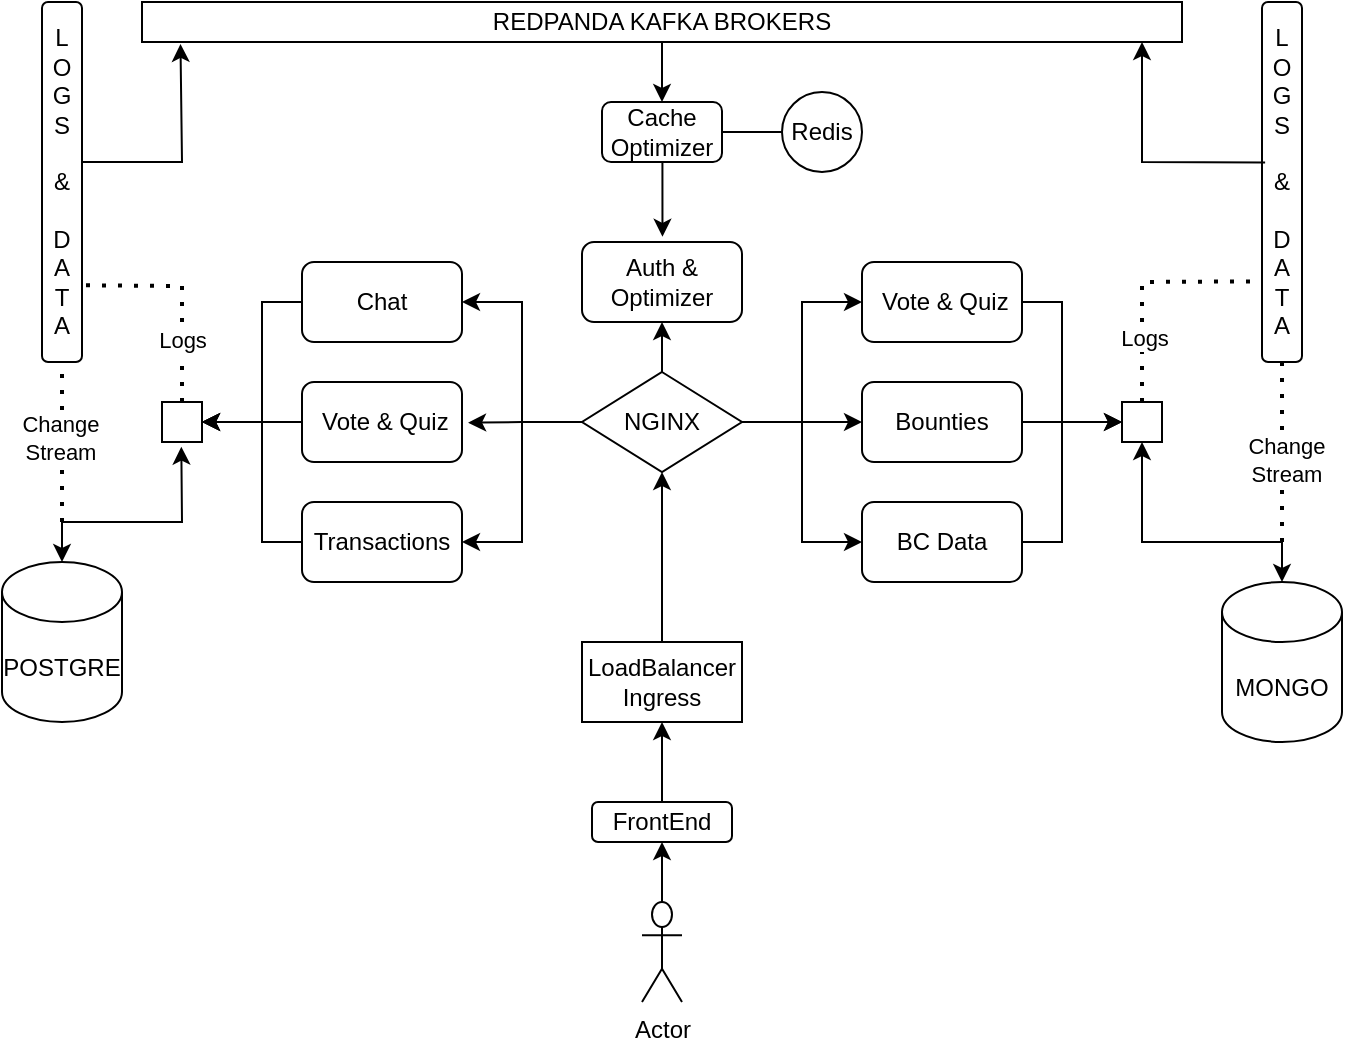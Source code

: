 <mxfile version="22.0.6" type="github">
  <diagram name="Page-1" id="eoBrv_t0rzmpOHxO-e9C">
    <mxGraphModel dx="553" dy="299" grid="1" gridSize="10" guides="1" tooltips="1" connect="1" arrows="1" fold="1" page="1" pageScale="1" pageWidth="850" pageHeight="1100" math="0" shadow="0">
      <root>
        <mxCell id="0" />
        <mxCell id="1" parent="0" />
        <mxCell id="UR-IrCN6jKXWbAuP3_pg-9" style="edgeStyle=orthogonalEdgeStyle;rounded=0;orthogonalLoop=1;jettySize=auto;html=1;entryX=0.5;entryY=1;entryDx=0;entryDy=0;" parent="1" source="UR-IrCN6jKXWbAuP3_pg-1" target="UR-IrCN6jKXWbAuP3_pg-2" edge="1">
          <mxGeometry relative="1" as="geometry" />
        </mxCell>
        <mxCell id="UR-IrCN6jKXWbAuP3_pg-1" value="Actor" style="shape=umlActor;verticalLabelPosition=bottom;verticalAlign=top;html=1;outlineConnect=0;" parent="1" vertex="1">
          <mxGeometry x="450" y="450" width="20" height="50" as="geometry" />
        </mxCell>
        <mxCell id="UR-IrCN6jKXWbAuP3_pg-13" style="edgeStyle=orthogonalEdgeStyle;rounded=0;orthogonalLoop=1;jettySize=auto;html=1;entryX=0.5;entryY=1;entryDx=0;entryDy=0;" parent="1" source="UR-IrCN6jKXWbAuP3_pg-2" target="UR-IrCN6jKXWbAuP3_pg-12" edge="1">
          <mxGeometry relative="1" as="geometry" />
        </mxCell>
        <mxCell id="UR-IrCN6jKXWbAuP3_pg-2" value="FrontEnd" style="rounded=1;whiteSpace=wrap;html=1;" parent="1" vertex="1">
          <mxGeometry x="425" y="400" width="70" height="20" as="geometry" />
        </mxCell>
        <mxCell id="UR-IrCN6jKXWbAuP3_pg-56" style="edgeStyle=orthogonalEdgeStyle;rounded=0;orthogonalLoop=1;jettySize=auto;html=1;entryX=1;entryY=0.5;entryDx=0;entryDy=0;" parent="1" source="UR-IrCN6jKXWbAuP3_pg-5" target="UR-IrCN6jKXWbAuP3_pg-16" edge="1">
          <mxGeometry relative="1" as="geometry" />
        </mxCell>
        <mxCell id="UR-IrCN6jKXWbAuP3_pg-57" style="edgeStyle=orthogonalEdgeStyle;rounded=0;orthogonalLoop=1;jettySize=auto;html=1;entryX=1;entryY=0.5;entryDx=0;entryDy=0;" parent="1" source="UR-IrCN6jKXWbAuP3_pg-5" target="UR-IrCN6jKXWbAuP3_pg-17" edge="1">
          <mxGeometry relative="1" as="geometry" />
        </mxCell>
        <mxCell id="UR-IrCN6jKXWbAuP3_pg-58" style="edgeStyle=orthogonalEdgeStyle;rounded=0;orthogonalLoop=1;jettySize=auto;html=1;entryX=0;entryY=0.5;entryDx=0;entryDy=0;" parent="1" source="UR-IrCN6jKXWbAuP3_pg-5" target="UR-IrCN6jKXWbAuP3_pg-18" edge="1">
          <mxGeometry relative="1" as="geometry">
            <Array as="points">
              <mxPoint x="530" y="210" />
              <mxPoint x="530" y="150" />
            </Array>
          </mxGeometry>
        </mxCell>
        <mxCell id="UR-IrCN6jKXWbAuP3_pg-59" style="edgeStyle=orthogonalEdgeStyle;rounded=0;orthogonalLoop=1;jettySize=auto;html=1;" parent="1" source="UR-IrCN6jKXWbAuP3_pg-5" target="UR-IrCN6jKXWbAuP3_pg-7" edge="1">
          <mxGeometry relative="1" as="geometry" />
        </mxCell>
        <mxCell id="UR-IrCN6jKXWbAuP3_pg-60" style="edgeStyle=orthogonalEdgeStyle;rounded=0;orthogonalLoop=1;jettySize=auto;html=1;entryX=0;entryY=0.5;entryDx=0;entryDy=0;" parent="1" source="UR-IrCN6jKXWbAuP3_pg-5" target="UR-IrCN6jKXWbAuP3_pg-19" edge="1">
          <mxGeometry relative="1" as="geometry">
            <Array as="points">
              <mxPoint x="530" y="210" />
              <mxPoint x="530" y="270" />
            </Array>
          </mxGeometry>
        </mxCell>
        <mxCell id="UR-IrCN6jKXWbAuP3_pg-66" style="edgeStyle=orthogonalEdgeStyle;rounded=0;orthogonalLoop=1;jettySize=auto;html=1;entryX=0.5;entryY=1;entryDx=0;entryDy=0;" parent="1" source="UR-IrCN6jKXWbAuP3_pg-5" target="UR-IrCN6jKXWbAuP3_pg-20" edge="1">
          <mxGeometry relative="1" as="geometry" />
        </mxCell>
        <mxCell id="UR-IrCN6jKXWbAuP3_pg-5" value="NGINX" style="rhombus;whiteSpace=wrap;html=1;" parent="1" vertex="1">
          <mxGeometry x="420" y="185" width="80" height="50" as="geometry" />
        </mxCell>
        <mxCell id="UR-IrCN6jKXWbAuP3_pg-75" style="edgeStyle=orthogonalEdgeStyle;rounded=0;orthogonalLoop=1;jettySize=auto;html=1;entryX=0;entryY=0.5;entryDx=0;entryDy=0;" parent="1" source="UR-IrCN6jKXWbAuP3_pg-7" target="UR-IrCN6jKXWbAuP3_pg-73" edge="1">
          <mxGeometry relative="1" as="geometry" />
        </mxCell>
        <mxCell id="UR-IrCN6jKXWbAuP3_pg-7" value="Bounties" style="rounded=1;whiteSpace=wrap;html=1;" parent="1" vertex="1">
          <mxGeometry x="560" y="190" width="80" height="40" as="geometry" />
        </mxCell>
        <mxCell id="UR-IrCN6jKXWbAuP3_pg-14" style="edgeStyle=orthogonalEdgeStyle;rounded=0;orthogonalLoop=1;jettySize=auto;html=1;entryX=0.5;entryY=1;entryDx=0;entryDy=0;" parent="1" source="UR-IrCN6jKXWbAuP3_pg-12" target="UR-IrCN6jKXWbAuP3_pg-5" edge="1">
          <mxGeometry relative="1" as="geometry" />
        </mxCell>
        <mxCell id="UR-IrCN6jKXWbAuP3_pg-12" value="LoadBalancer&lt;br&gt;Ingress" style="rounded=0;whiteSpace=wrap;html=1;" parent="1" vertex="1">
          <mxGeometry x="420" y="320" width="80" height="40" as="geometry" />
        </mxCell>
        <mxCell id="UR-IrCN6jKXWbAuP3_pg-70" style="edgeStyle=orthogonalEdgeStyle;rounded=0;orthogonalLoop=1;jettySize=auto;html=1;entryX=1;entryY=0.5;entryDx=0;entryDy=0;" parent="1" source="UR-IrCN6jKXWbAuP3_pg-15" target="UR-IrCN6jKXWbAuP3_pg-69" edge="1">
          <mxGeometry relative="1" as="geometry" />
        </mxCell>
        <mxCell id="UR-IrCN6jKXWbAuP3_pg-15" value="&amp;nbsp;Vote &amp;amp; Quiz" style="rounded=1;whiteSpace=wrap;html=1;" parent="1" vertex="1">
          <mxGeometry x="280" y="190" width="80" height="40" as="geometry" />
        </mxCell>
        <mxCell id="UR-IrCN6jKXWbAuP3_pg-71" style="edgeStyle=orthogonalEdgeStyle;rounded=0;orthogonalLoop=1;jettySize=auto;html=1;entryX=1;entryY=0.5;entryDx=0;entryDy=0;" parent="1" source="UR-IrCN6jKXWbAuP3_pg-16" target="UR-IrCN6jKXWbAuP3_pg-69" edge="1">
          <mxGeometry relative="1" as="geometry">
            <Array as="points">
              <mxPoint x="260" y="150" />
              <mxPoint x="260" y="210" />
            </Array>
          </mxGeometry>
        </mxCell>
        <mxCell id="UR-IrCN6jKXWbAuP3_pg-16" value="Chat" style="rounded=1;whiteSpace=wrap;html=1;" parent="1" vertex="1">
          <mxGeometry x="280" y="130" width="80" height="40" as="geometry" />
        </mxCell>
        <mxCell id="UR-IrCN6jKXWbAuP3_pg-72" style="edgeStyle=orthogonalEdgeStyle;rounded=0;orthogonalLoop=1;jettySize=auto;html=1;entryX=1;entryY=0.5;entryDx=0;entryDy=0;" parent="1" source="UR-IrCN6jKXWbAuP3_pg-17" target="UR-IrCN6jKXWbAuP3_pg-69" edge="1">
          <mxGeometry relative="1" as="geometry">
            <Array as="points">
              <mxPoint x="260" y="270" />
              <mxPoint x="260" y="210" />
            </Array>
          </mxGeometry>
        </mxCell>
        <mxCell id="UR-IrCN6jKXWbAuP3_pg-17" value="Transactions" style="rounded=1;whiteSpace=wrap;html=1;" parent="1" vertex="1">
          <mxGeometry x="280" y="250" width="80" height="40" as="geometry" />
        </mxCell>
        <mxCell id="UR-IrCN6jKXWbAuP3_pg-74" style="edgeStyle=orthogonalEdgeStyle;rounded=0;orthogonalLoop=1;jettySize=auto;html=1;entryX=0;entryY=0.5;entryDx=0;entryDy=0;" parent="1" source="UR-IrCN6jKXWbAuP3_pg-18" target="UR-IrCN6jKXWbAuP3_pg-73" edge="1">
          <mxGeometry relative="1" as="geometry">
            <Array as="points">
              <mxPoint x="660" y="150" />
              <mxPoint x="660" y="210" />
            </Array>
          </mxGeometry>
        </mxCell>
        <mxCell id="UR-IrCN6jKXWbAuP3_pg-18" value="&amp;nbsp;Vote &amp;amp; Quiz" style="rounded=1;whiteSpace=wrap;html=1;" parent="1" vertex="1">
          <mxGeometry x="560" y="130" width="80" height="40" as="geometry" />
        </mxCell>
        <mxCell id="UR-IrCN6jKXWbAuP3_pg-19" value="BC Data" style="rounded=1;whiteSpace=wrap;html=1;" parent="1" vertex="1">
          <mxGeometry x="560" y="250" width="80" height="40" as="geometry" />
        </mxCell>
        <mxCell id="UR-IrCN6jKXWbAuP3_pg-20" value="Auth &amp;amp; Optimizer" style="rounded=1;whiteSpace=wrap;html=1;" parent="1" vertex="1">
          <mxGeometry x="420" y="120" width="80" height="40" as="geometry" />
        </mxCell>
        <mxCell id="UR-IrCN6jKXWbAuP3_pg-22" value="L&lt;br&gt;O&lt;br&gt;G&lt;br&gt;S&lt;br&gt;&lt;br&gt;&amp;amp;&lt;br&gt;&lt;br&gt;D&lt;br&gt;A&lt;br&gt;T&lt;br&gt;A" style="rounded=1;whiteSpace=wrap;html=1;" parent="1" vertex="1">
          <mxGeometry x="150" width="20" height="180" as="geometry" />
        </mxCell>
        <mxCell id="B5GzJtTrr5jTFHKweTcM-2" style="edgeStyle=orthogonalEdgeStyle;rounded=0;orthogonalLoop=1;jettySize=auto;html=1;entryX=0.5;entryY=0;entryDx=0;entryDy=0;" edge="1" parent="1" source="UR-IrCN6jKXWbAuP3_pg-43" target="B5GzJtTrr5jTFHKweTcM-1">
          <mxGeometry relative="1" as="geometry" />
        </mxCell>
        <mxCell id="UR-IrCN6jKXWbAuP3_pg-43" value="REDPANDA KAFKA BROKERS" style="rounded=0;whiteSpace=wrap;html=1;" parent="1" vertex="1">
          <mxGeometry x="200" width="520" height="20" as="geometry" />
        </mxCell>
        <mxCell id="UR-IrCN6jKXWbAuP3_pg-49" value="L&lt;br&gt;O&lt;br&gt;G&lt;br&gt;S&lt;br&gt;&lt;br&gt;&amp;amp;&lt;br&gt;&lt;br&gt;D&lt;br&gt;A&lt;br&gt;T&lt;br&gt;A" style="rounded=1;whiteSpace=wrap;html=1;" parent="1" vertex="1">
          <mxGeometry x="760" width="20" height="180" as="geometry" />
        </mxCell>
        <mxCell id="UR-IrCN6jKXWbAuP3_pg-55" style="edgeStyle=orthogonalEdgeStyle;rounded=0;orthogonalLoop=1;jettySize=auto;html=1;entryX=1.038;entryY=0.508;entryDx=0;entryDy=0;entryPerimeter=0;" parent="1" source="UR-IrCN6jKXWbAuP3_pg-5" target="UR-IrCN6jKXWbAuP3_pg-15" edge="1">
          <mxGeometry relative="1" as="geometry" />
        </mxCell>
        <mxCell id="UR-IrCN6jKXWbAuP3_pg-61" value="POSTGRE" style="shape=cylinder3;whiteSpace=wrap;html=1;boundedLbl=1;backgroundOutline=1;size=15;" parent="1" vertex="1">
          <mxGeometry x="130" y="280" width="60" height="80" as="geometry" />
        </mxCell>
        <mxCell id="UR-IrCN6jKXWbAuP3_pg-62" value="MONGO" style="shape=cylinder3;whiteSpace=wrap;html=1;boundedLbl=1;backgroundOutline=1;size=15;" parent="1" vertex="1">
          <mxGeometry x="740" y="290" width="60" height="80" as="geometry" />
        </mxCell>
        <mxCell id="UR-IrCN6jKXWbAuP3_pg-69" value="" style="rounded=0;whiteSpace=wrap;html=1;" parent="1" vertex="1">
          <mxGeometry x="210" y="200" width="20" height="20" as="geometry" />
        </mxCell>
        <mxCell id="UR-IrCN6jKXWbAuP3_pg-73" value="" style="rounded=0;whiteSpace=wrap;html=1;" parent="1" vertex="1">
          <mxGeometry x="690" y="200" width="20" height="20" as="geometry" />
        </mxCell>
        <mxCell id="UR-IrCN6jKXWbAuP3_pg-79" value="" style="endArrow=none;html=1;rounded=0;" parent="1" edge="1">
          <mxGeometry width="50" height="50" relative="1" as="geometry">
            <mxPoint x="640" y="270" as="sourcePoint" />
            <mxPoint x="660" y="210" as="targetPoint" />
            <Array as="points">
              <mxPoint x="660" y="270" />
            </Array>
          </mxGeometry>
        </mxCell>
        <mxCell id="UR-IrCN6jKXWbAuP3_pg-81" value="" style="endArrow=classic;startArrow=classic;html=1;rounded=0;entryX=0.483;entryY=1.117;entryDx=0;entryDy=0;entryPerimeter=0;exitX=0.5;exitY=0;exitDx=0;exitDy=0;exitPerimeter=0;" parent="1" source="UR-IrCN6jKXWbAuP3_pg-61" target="UR-IrCN6jKXWbAuP3_pg-69" edge="1">
          <mxGeometry width="50" height="50" relative="1" as="geometry">
            <mxPoint x="170" y="290" as="sourcePoint" />
            <mxPoint x="330" y="280" as="targetPoint" />
            <Array as="points">
              <mxPoint x="160" y="270" />
              <mxPoint x="160" y="260" />
              <mxPoint x="220" y="260" />
            </Array>
          </mxGeometry>
        </mxCell>
        <mxCell id="UR-IrCN6jKXWbAuP3_pg-82" value="" style="endArrow=classic;startArrow=classic;html=1;rounded=0;entryX=0.5;entryY=1;entryDx=0;entryDy=0;exitX=0.5;exitY=0;exitDx=0;exitDy=0;exitPerimeter=0;" parent="1" source="UR-IrCN6jKXWbAuP3_pg-62" target="UR-IrCN6jKXWbAuP3_pg-73" edge="1">
          <mxGeometry width="50" height="50" relative="1" as="geometry">
            <mxPoint x="750" y="320" as="sourcePoint" />
            <mxPoint x="800" y="220" as="targetPoint" />
            <Array as="points">
              <mxPoint x="770" y="270" />
              <mxPoint x="700" y="270" />
            </Array>
          </mxGeometry>
        </mxCell>
        <mxCell id="UR-IrCN6jKXWbAuP3_pg-83" value="" style="endArrow=none;dashed=1;html=1;dashPattern=1 3;strokeWidth=2;rounded=0;" parent="1" edge="1">
          <mxGeometry width="50" height="50" relative="1" as="geometry">
            <mxPoint x="160" y="260" as="sourcePoint" />
            <mxPoint x="160" y="180" as="targetPoint" />
          </mxGeometry>
        </mxCell>
        <mxCell id="UR-IrCN6jKXWbAuP3_pg-84" value="Change&lt;br&gt;Stream" style="edgeLabel;html=1;align=center;verticalAlign=middle;resizable=0;points=[];" parent="UR-IrCN6jKXWbAuP3_pg-83" vertex="1" connectable="0">
          <mxGeometry x="0.055" y="1" relative="1" as="geometry">
            <mxPoint as="offset" />
          </mxGeometry>
        </mxCell>
        <mxCell id="UR-IrCN6jKXWbAuP3_pg-85" value="" style="endArrow=none;dashed=1;html=1;dashPattern=1 3;strokeWidth=2;rounded=0;" parent="1" edge="1">
          <mxGeometry width="50" height="50" relative="1" as="geometry">
            <mxPoint x="770" y="270" as="sourcePoint" />
            <mxPoint x="770" y="180" as="targetPoint" />
          </mxGeometry>
        </mxCell>
        <mxCell id="UR-IrCN6jKXWbAuP3_pg-86" value="Change&lt;br&gt;Stream" style="edgeLabel;html=1;align=center;verticalAlign=middle;resizable=0;points=[];" parent="UR-IrCN6jKXWbAuP3_pg-85" vertex="1" connectable="0">
          <mxGeometry x="-0.073" y="-2" relative="1" as="geometry">
            <mxPoint as="offset" />
          </mxGeometry>
        </mxCell>
        <mxCell id="UR-IrCN6jKXWbAuP3_pg-87" value="" style="endArrow=none;dashed=1;html=1;dashPattern=1 3;strokeWidth=2;rounded=0;entryX=-0.186;entryY=0.776;entryDx=0;entryDy=0;entryPerimeter=0;" parent="1" target="UR-IrCN6jKXWbAuP3_pg-49" edge="1">
          <mxGeometry width="50" height="50" relative="1" as="geometry">
            <mxPoint x="700" y="200" as="sourcePoint" />
            <mxPoint x="700" y="140" as="targetPoint" />
            <Array as="points">
              <mxPoint x="700" y="140" />
            </Array>
          </mxGeometry>
        </mxCell>
        <mxCell id="UR-IrCN6jKXWbAuP3_pg-90" value="Logs" style="edgeLabel;html=1;align=center;verticalAlign=middle;resizable=0;points=[];" parent="UR-IrCN6jKXWbAuP3_pg-87" vertex="1" connectable="0">
          <mxGeometry x="-0.438" y="-1" relative="1" as="geometry">
            <mxPoint as="offset" />
          </mxGeometry>
        </mxCell>
        <mxCell id="UR-IrCN6jKXWbAuP3_pg-88" value="" style="endArrow=none;dashed=1;html=1;dashPattern=1 3;strokeWidth=2;rounded=0;entryX=1.029;entryY=0.787;entryDx=0;entryDy=0;entryPerimeter=0;" parent="1" target="UR-IrCN6jKXWbAuP3_pg-22" edge="1">
          <mxGeometry width="50" height="50" relative="1" as="geometry">
            <mxPoint x="220" y="200" as="sourcePoint" />
            <mxPoint x="276" y="140" as="targetPoint" />
            <Array as="points">
              <mxPoint x="220" y="142" />
            </Array>
          </mxGeometry>
        </mxCell>
        <mxCell id="UR-IrCN6jKXWbAuP3_pg-91" value="Logs" style="edgeLabel;html=1;align=center;verticalAlign=middle;resizable=0;points=[];" parent="UR-IrCN6jKXWbAuP3_pg-88" vertex="1" connectable="0">
          <mxGeometry x="-0.427" relative="1" as="geometry">
            <mxPoint as="offset" />
          </mxGeometry>
        </mxCell>
        <mxCell id="UR-IrCN6jKXWbAuP3_pg-96" value="" style="endArrow=classic;html=1;rounded=0;entryX=0.037;entryY=1.048;entryDx=0;entryDy=0;entryPerimeter=0;" parent="1" target="UR-IrCN6jKXWbAuP3_pg-43" edge="1">
          <mxGeometry width="50" height="50" relative="1" as="geometry">
            <mxPoint x="170" y="80" as="sourcePoint" />
            <mxPoint x="220" y="30" as="targetPoint" />
            <Array as="points">
              <mxPoint x="220" y="80" />
            </Array>
          </mxGeometry>
        </mxCell>
        <mxCell id="UR-IrCN6jKXWbAuP3_pg-97" value="" style="endArrow=classic;html=1;rounded=0;exitX=0.078;exitY=0.446;exitDx=0;exitDy=0;exitPerimeter=0;" parent="1" source="UR-IrCN6jKXWbAuP3_pg-49" edge="1">
          <mxGeometry width="50" height="50" relative="1" as="geometry">
            <mxPoint x="650" y="70" as="sourcePoint" />
            <mxPoint x="700" y="20" as="targetPoint" />
            <Array as="points">
              <mxPoint x="700" y="80" />
            </Array>
          </mxGeometry>
        </mxCell>
        <mxCell id="UR-IrCN6jKXWbAuP3_pg-98" value="Redis" style="ellipse;whiteSpace=wrap;html=1;aspect=fixed;" parent="1" vertex="1">
          <mxGeometry x="520" y="45" width="40" height="40" as="geometry" />
        </mxCell>
        <mxCell id="UR-IrCN6jKXWbAuP3_pg-100" style="edgeStyle=orthogonalEdgeStyle;rounded=0;orthogonalLoop=1;jettySize=auto;html=1;entryX=0.503;entryY=-0.065;entryDx=0;entryDy=0;entryPerimeter=0;" parent="1" source="UR-IrCN6jKXWbAuP3_pg-98" target="UR-IrCN6jKXWbAuP3_pg-20" edge="1">
          <mxGeometry relative="1" as="geometry" />
        </mxCell>
        <mxCell id="B5GzJtTrr5jTFHKweTcM-1" value="Cache&lt;br&gt;Optimizer" style="rounded=1;whiteSpace=wrap;html=1;" vertex="1" parent="1">
          <mxGeometry x="430" y="50" width="60" height="30" as="geometry" />
        </mxCell>
      </root>
    </mxGraphModel>
  </diagram>
</mxfile>
